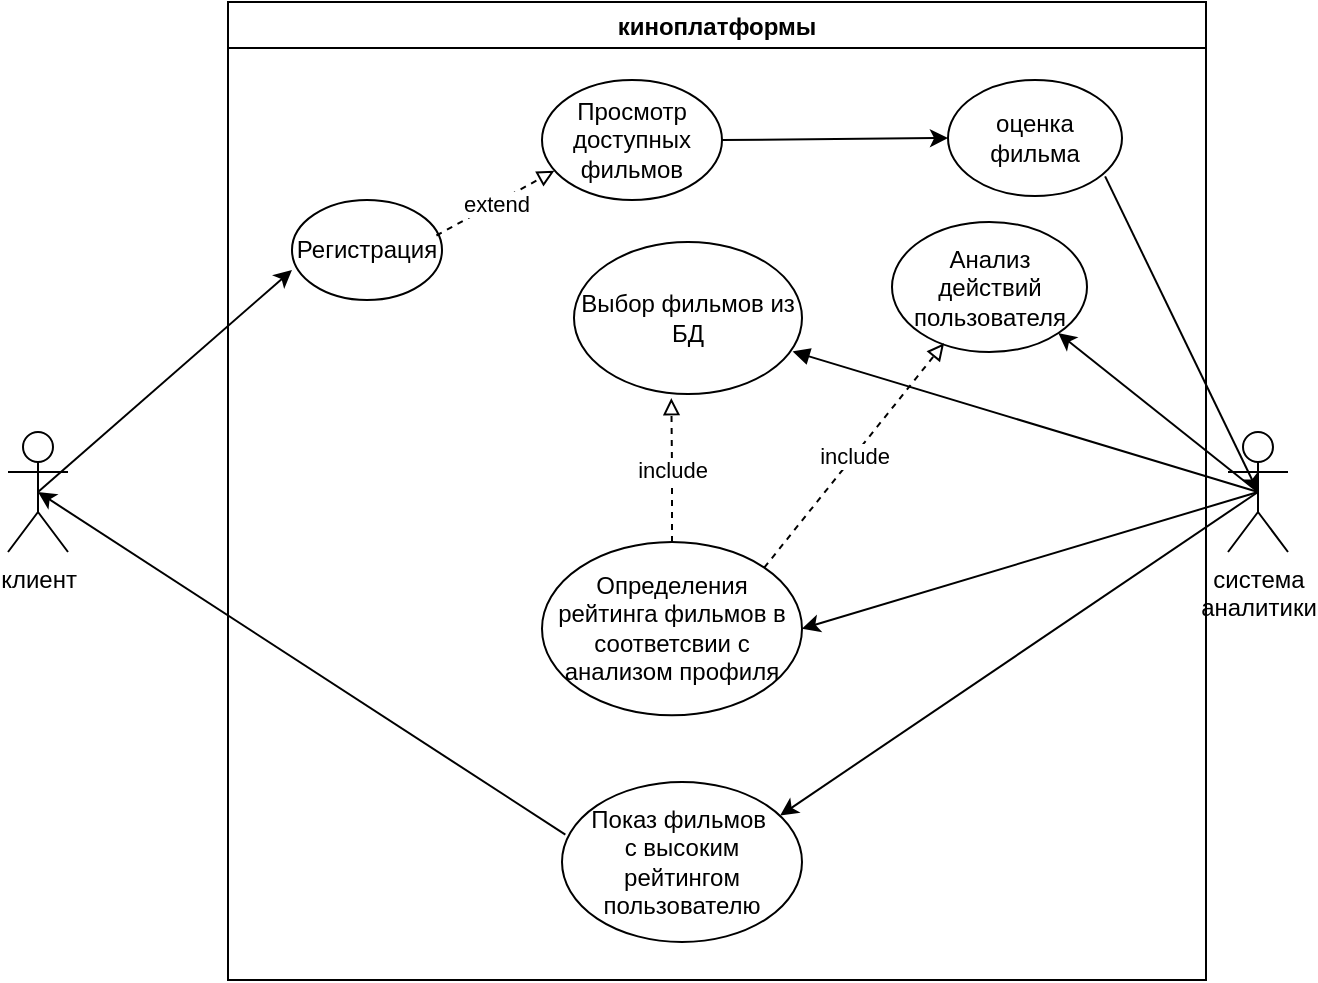 <mxfile version="20.3.0" type="device"><diagram id="PEDbQc5JyKFvB8PVrVdW" name="Страница 1"><mxGraphModel dx="815" dy="576" grid="1" gridSize="10" guides="1" tooltips="1" connect="1" arrows="1" fold="1" page="1" pageScale="1" pageWidth="827" pageHeight="1169" math="0" shadow="0"><root><mxCell id="0"/><mxCell id="1" parent="0"/><mxCell id="xsxroF6Irn9LoLOuEM8i-2" value="киноплатформы" style="swimlane;" vertex="1" parent="1"><mxGeometry x="180" width="489" height="489" as="geometry"/></mxCell><mxCell id="xsxroF6Irn9LoLOuEM8i-5" value="Регистрация" style="ellipse;whiteSpace=wrap;html=1;" vertex="1" parent="xsxroF6Irn9LoLOuEM8i-2"><mxGeometry x="32" y="99" width="75" height="50" as="geometry"/></mxCell><mxCell id="xsxroF6Irn9LoLOuEM8i-8" value="Анализ&lt;br&gt;действий&lt;br&gt;пользователя" style="ellipse;whiteSpace=wrap;html=1;" vertex="1" parent="xsxroF6Irn9LoLOuEM8i-2"><mxGeometry x="332" y="110" width="97.5" height="65" as="geometry"/></mxCell><mxCell id="xsxroF6Irn9LoLOuEM8i-16" value="include" style="edgeStyle=orthogonalEdgeStyle;rounded=0;orthogonalLoop=1;jettySize=auto;html=1;entryX=0.427;entryY=1.027;entryDx=0;entryDy=0;entryPerimeter=0;endArrow=block;endFill=0;dashed=1;" edge="1" parent="xsxroF6Irn9LoLOuEM8i-2" source="xsxroF6Irn9LoLOuEM8i-11" target="xsxroF6Irn9LoLOuEM8i-14"><mxGeometry relative="1" as="geometry"/></mxCell><mxCell id="xsxroF6Irn9LoLOuEM8i-11" value="Определения рейтинга фильмов в соответсвии с анализом профиля" style="ellipse;whiteSpace=wrap;html=1;" vertex="1" parent="xsxroF6Irn9LoLOuEM8i-2"><mxGeometry x="157" y="270" width="130" height="86.67" as="geometry"/></mxCell><mxCell id="xsxroF6Irn9LoLOuEM8i-13" value="include" style="endArrow=block;html=1;rounded=0;exitX=1;exitY=0;exitDx=0;exitDy=0;entryX=0.267;entryY=0.933;entryDx=0;entryDy=0;entryPerimeter=0;dashed=1;endFill=0;" edge="1" parent="xsxroF6Irn9LoLOuEM8i-2" source="xsxroF6Irn9LoLOuEM8i-11" target="xsxroF6Irn9LoLOuEM8i-8"><mxGeometry width="50" height="50" relative="1" as="geometry"><mxPoint x="280" y="280" as="sourcePoint"/><mxPoint x="330" y="230" as="targetPoint"/></mxGeometry></mxCell><mxCell id="xsxroF6Irn9LoLOuEM8i-14" value="Выбор фильмов из БД" style="ellipse;whiteSpace=wrap;html=1;" vertex="1" parent="xsxroF6Irn9LoLOuEM8i-2"><mxGeometry x="173" y="120" width="114" height="76" as="geometry"/></mxCell><mxCell id="xsxroF6Irn9LoLOuEM8i-17" value="Показ фильмов&amp;nbsp;&lt;br&gt;с высоким рейтингом пользователю" style="ellipse;whiteSpace=wrap;html=1;" vertex="1" parent="xsxroF6Irn9LoLOuEM8i-2"><mxGeometry x="167" y="390" width="120" height="80" as="geometry"/></mxCell><mxCell id="xsxroF6Irn9LoLOuEM8i-20" value="Просмотр доступных фильмов" style="ellipse;whiteSpace=wrap;html=1;" vertex="1" parent="xsxroF6Irn9LoLOuEM8i-2"><mxGeometry x="157" y="39" width="90" height="60" as="geometry"/></mxCell><mxCell id="xsxroF6Irn9LoLOuEM8i-21" value="extend" style="endArrow=block;html=1;rounded=0;exitX=0.963;exitY=0.355;exitDx=0;exitDy=0;exitPerimeter=0;entryX=0.069;entryY=0.756;entryDx=0;entryDy=0;entryPerimeter=0;dashed=1;endFill=0;" edge="1" parent="xsxroF6Irn9LoLOuEM8i-2" source="xsxroF6Irn9LoLOuEM8i-5" target="xsxroF6Irn9LoLOuEM8i-20"><mxGeometry width="50" height="50" relative="1" as="geometry"><mxPoint x="181" y="150" as="sourcePoint"/><mxPoint x="231" y="100" as="targetPoint"/></mxGeometry></mxCell><mxCell id="xsxroF6Irn9LoLOuEM8i-23" value="оценка фильма" style="ellipse;whiteSpace=wrap;html=1;" vertex="1" parent="xsxroF6Irn9LoLOuEM8i-2"><mxGeometry x="360" y="39" width="87" height="58" as="geometry"/></mxCell><mxCell id="xsxroF6Irn9LoLOuEM8i-24" value="" style="endArrow=classic;html=1;rounded=0;exitX=1;exitY=0.5;exitDx=0;exitDy=0;entryX=0;entryY=0.5;entryDx=0;entryDy=0;" edge="1" parent="xsxroF6Irn9LoLOuEM8i-2" source="xsxroF6Irn9LoLOuEM8i-20" target="xsxroF6Irn9LoLOuEM8i-23"><mxGeometry width="50" height="50" relative="1" as="geometry"><mxPoint x="311" y="130" as="sourcePoint"/><mxPoint x="361" y="80" as="targetPoint"/></mxGeometry></mxCell><mxCell id="xsxroF6Irn9LoLOuEM8i-3" value="клиент" style="shape=umlActor;verticalLabelPosition=bottom;verticalAlign=top;html=1;outlineConnect=0;" vertex="1" parent="1"><mxGeometry x="70" y="215" width="30" height="60" as="geometry"/></mxCell><mxCell id="xsxroF6Irn9LoLOuEM8i-4" value="система&lt;br&gt;аналитики" style="shape=umlActor;verticalLabelPosition=bottom;verticalAlign=top;html=1;outlineConnect=0;" vertex="1" parent="1"><mxGeometry x="680" y="215" width="30" height="60" as="geometry"/></mxCell><mxCell id="xsxroF6Irn9LoLOuEM8i-7" value="" style="endArrow=classic;html=1;rounded=0;exitX=0.5;exitY=0.5;exitDx=0;exitDy=0;exitPerimeter=0;entryX=0;entryY=0.7;entryDx=0;entryDy=0;entryPerimeter=0;" edge="1" parent="1" source="xsxroF6Irn9LoLOuEM8i-3" target="xsxroF6Irn9LoLOuEM8i-5"><mxGeometry width="50" height="50" relative="1" as="geometry"><mxPoint x="190" y="280" as="sourcePoint"/><mxPoint x="240" y="230" as="targetPoint"/></mxGeometry></mxCell><mxCell id="xsxroF6Irn9LoLOuEM8i-9" value="" style="endArrow=classic;html=1;rounded=0;exitX=0.5;exitY=0.5;exitDx=0;exitDy=0;exitPerimeter=0;entryX=1;entryY=1;entryDx=0;entryDy=0;" edge="1" parent="1" source="xsxroF6Irn9LoLOuEM8i-4" target="xsxroF6Irn9LoLOuEM8i-8"><mxGeometry width="50" height="50" relative="1" as="geometry"><mxPoint x="480" y="240" as="sourcePoint"/><mxPoint x="530" y="190" as="targetPoint"/></mxGeometry></mxCell><mxCell id="xsxroF6Irn9LoLOuEM8i-12" value="" style="endArrow=classic;html=1;rounded=0;exitX=0.5;exitY=0.5;exitDx=0;exitDy=0;exitPerimeter=0;entryX=1;entryY=0.5;entryDx=0;entryDy=0;" edge="1" parent="1" source="xsxroF6Irn9LoLOuEM8i-4" target="xsxroF6Irn9LoLOuEM8i-11"><mxGeometry width="50" height="50" relative="1" as="geometry"><mxPoint x="470" y="290" as="sourcePoint"/><mxPoint x="520" y="240" as="targetPoint"/></mxGeometry></mxCell><mxCell id="xsxroF6Irn9LoLOuEM8i-15" value="" style="endArrow=block;html=1;rounded=0;entryX=0.959;entryY=0.72;entryDx=0;entryDy=0;entryPerimeter=0;exitX=0.5;exitY=0.5;exitDx=0;exitDy=0;exitPerimeter=0;endFill=1;" edge="1" parent="1" source="xsxroF6Irn9LoLOuEM8i-4" target="xsxroF6Irn9LoLOuEM8i-14"><mxGeometry width="50" height="50" relative="1" as="geometry"><mxPoint x="450" y="230" as="sourcePoint"/><mxPoint x="500" y="180" as="targetPoint"/></mxGeometry></mxCell><mxCell id="xsxroF6Irn9LoLOuEM8i-18" value="" style="endArrow=classic;html=1;rounded=0;exitX=0.5;exitY=0.5;exitDx=0;exitDy=0;exitPerimeter=0;entryX=0.909;entryY=0.209;entryDx=0;entryDy=0;entryPerimeter=0;" edge="1" parent="1" source="xsxroF6Irn9LoLOuEM8i-4" target="xsxroF6Irn9LoLOuEM8i-17"><mxGeometry width="50" height="50" relative="1" as="geometry"><mxPoint x="470" y="300" as="sourcePoint"/><mxPoint x="520" y="250" as="targetPoint"/></mxGeometry></mxCell><mxCell id="xsxroF6Irn9LoLOuEM8i-19" value="" style="endArrow=classic;html=1;rounded=0;exitX=0.014;exitY=0.329;exitDx=0;exitDy=0;exitPerimeter=0;entryX=0.5;entryY=0.5;entryDx=0;entryDy=0;entryPerimeter=0;" edge="1" parent="1" source="xsxroF6Irn9LoLOuEM8i-17" target="xsxroF6Irn9LoLOuEM8i-3"><mxGeometry width="50" height="50" relative="1" as="geometry"><mxPoint x="330" y="310" as="sourcePoint"/><mxPoint x="380" y="260" as="targetPoint"/></mxGeometry></mxCell><mxCell id="xsxroF6Irn9LoLOuEM8i-25" value="" style="endArrow=classic;html=1;rounded=0;exitX=0.903;exitY=0.831;exitDx=0;exitDy=0;exitPerimeter=0;entryX=0.5;entryY=0.5;entryDx=0;entryDy=0;entryPerimeter=0;" edge="1" parent="1" source="xsxroF6Irn9LoLOuEM8i-23" target="xsxroF6Irn9LoLOuEM8i-4"><mxGeometry width="50" height="50" relative="1" as="geometry"><mxPoint x="620" y="160" as="sourcePoint"/><mxPoint x="670" y="110" as="targetPoint"/></mxGeometry></mxCell></root></mxGraphModel></diagram></mxfile>